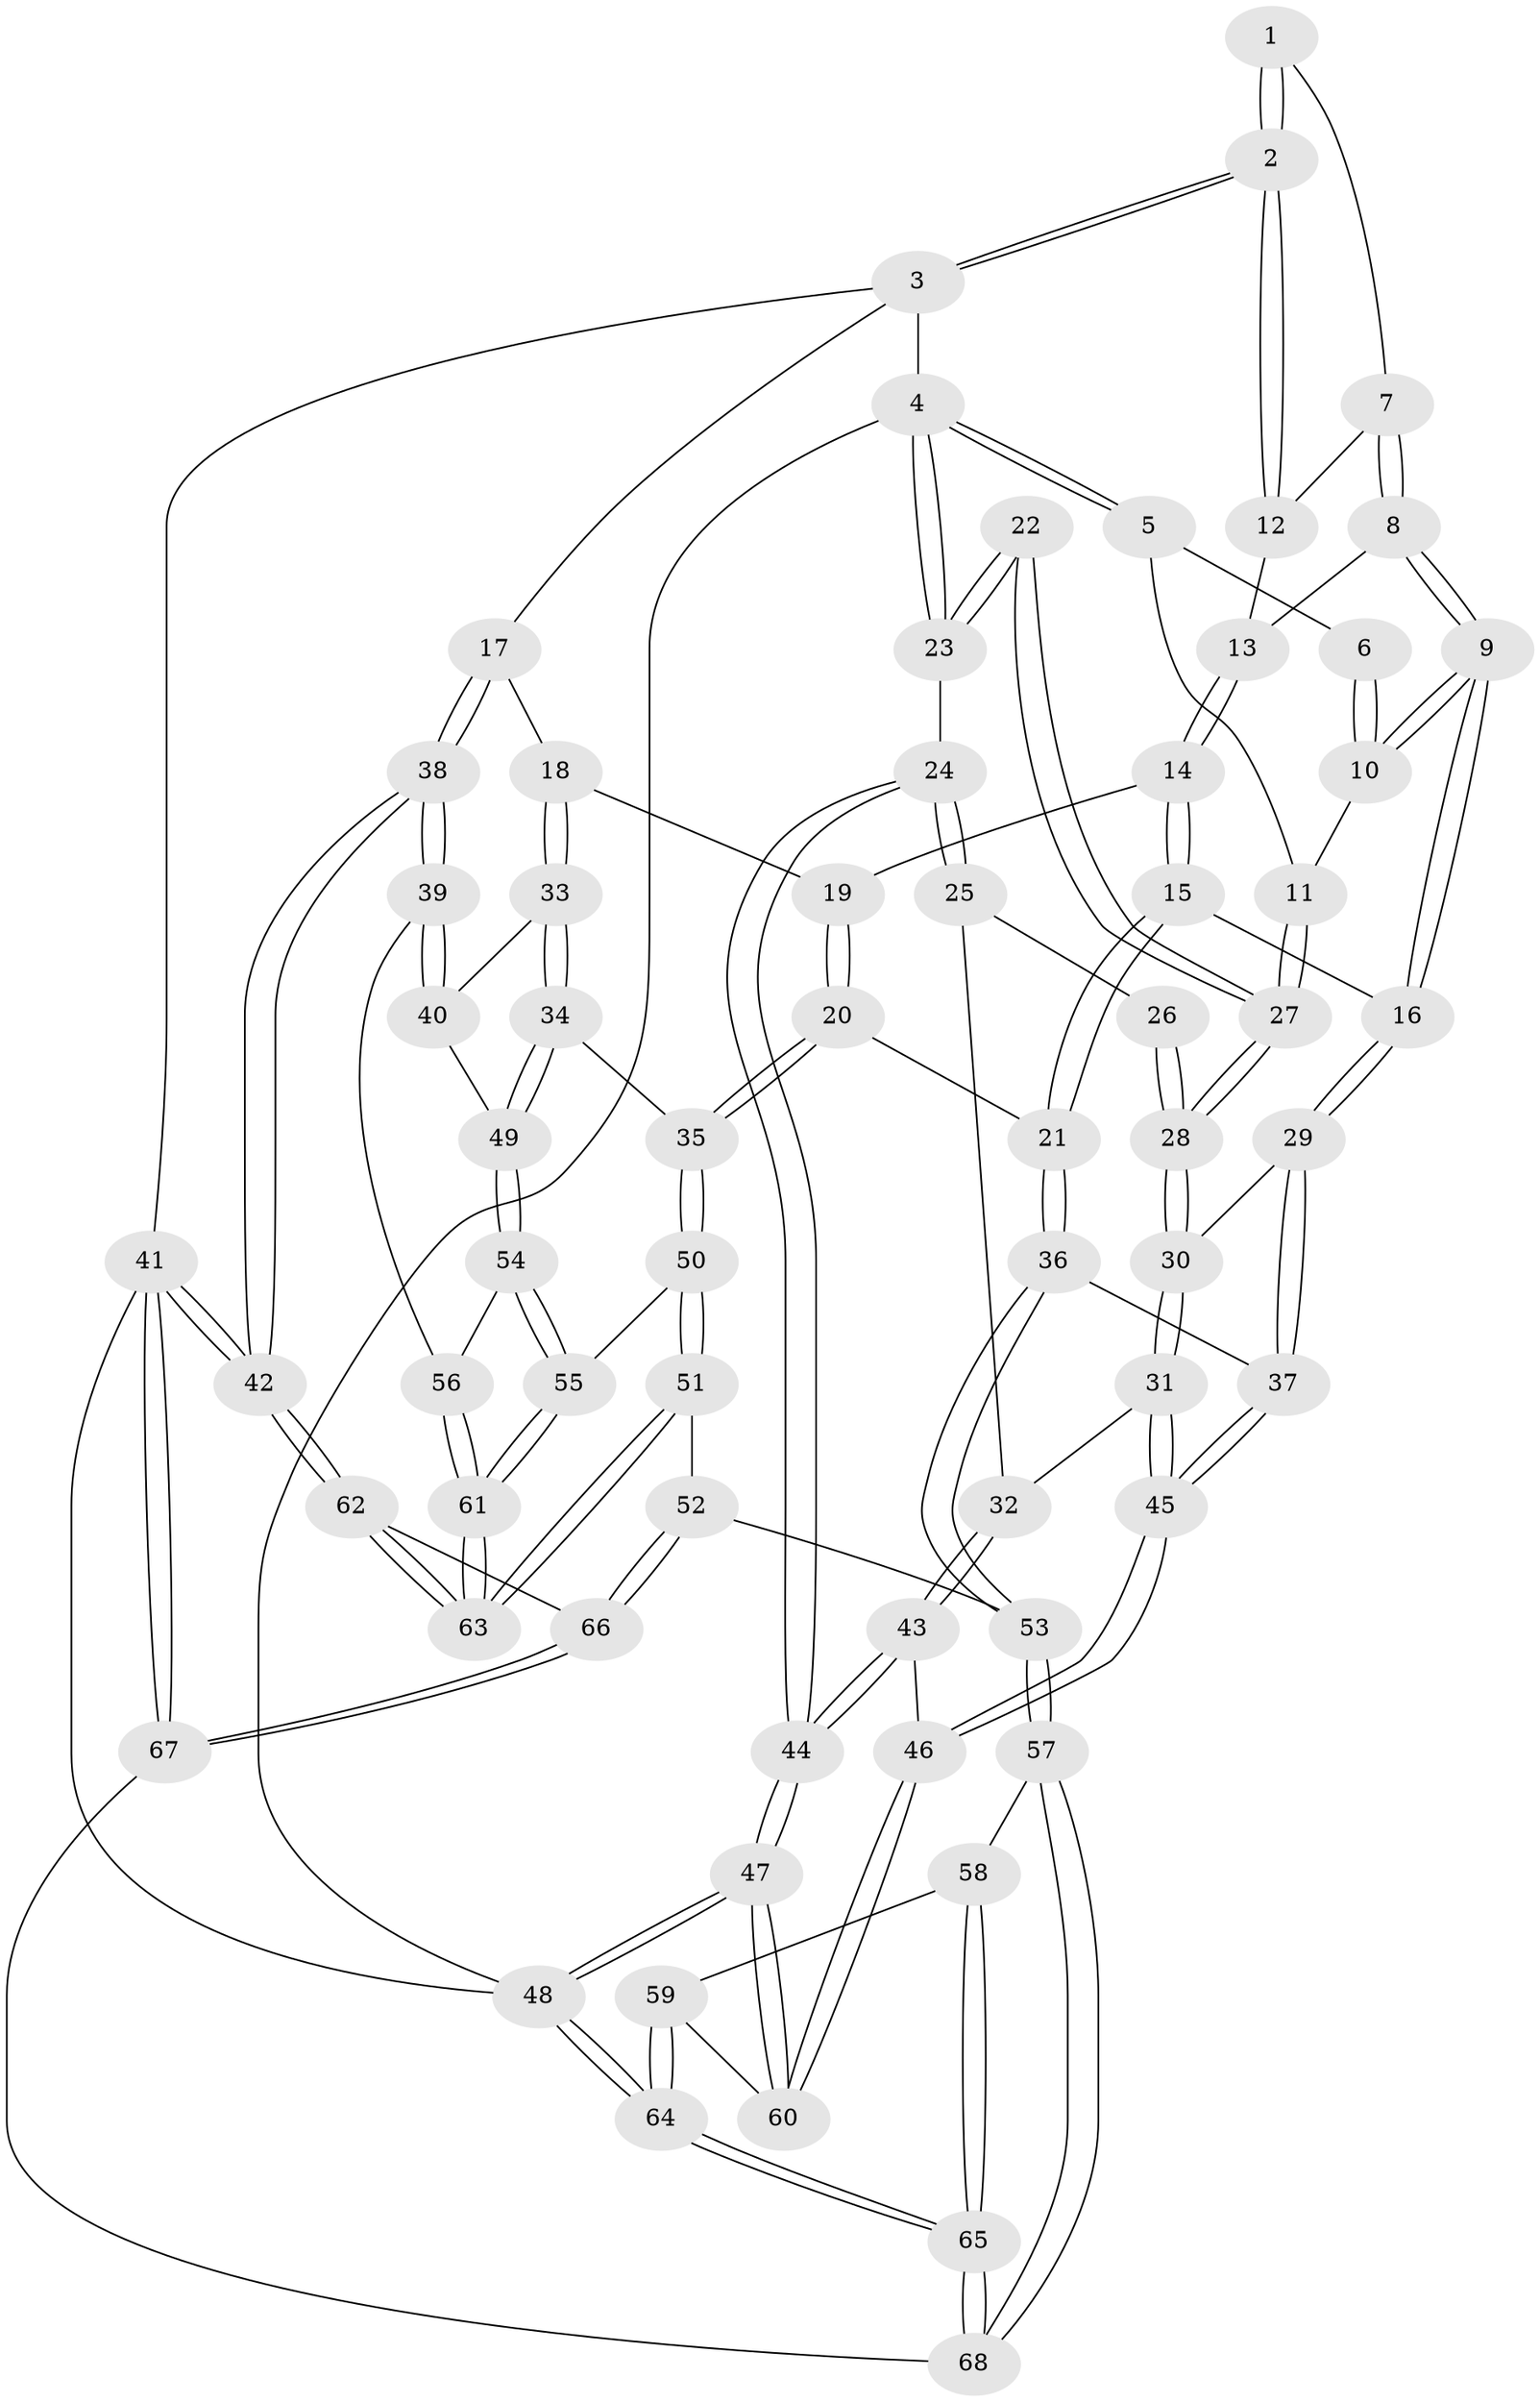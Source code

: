 // Generated by graph-tools (version 1.1) at 2025/38/03/09/25 02:38:25]
// undirected, 68 vertices, 167 edges
graph export_dot {
graph [start="1"]
  node [color=gray90,style=filled];
  1 [pos="+0.4745695448807567+0"];
  2 [pos="+1+0"];
  3 [pos="+1+0"];
  4 [pos="+0+0"];
  5 [pos="+0+0"];
  6 [pos="+0.33638629228680905+0"];
  7 [pos="+0.5143498189472766+0.08687278532914948"];
  8 [pos="+0.5032236694073129+0.11525051775889021"];
  9 [pos="+0.40337221398240647+0.20207033168802105"];
  10 [pos="+0.31492908402290054+0.16473350036167236"];
  11 [pos="+0.23084285458049203+0.18383479284689289"];
  12 [pos="+0.7082278418543525+0.03736268294281939"];
  13 [pos="+0.6316242085812349+0.1802004119425539"];
  14 [pos="+0.6536207175637545+0.22776487346470387"];
  15 [pos="+0.519135735955149+0.34006029157454953"];
  16 [pos="+0.45433039204390924+0.31985531983523635"];
  17 [pos="+1+0"];
  18 [pos="+0.8286893950086573+0.23738781851385693"];
  19 [pos="+0.6945051034120264+0.23734455352257308"];
  20 [pos="+0.6417808990325439+0.4514566266964789"];
  21 [pos="+0.6273233673053927+0.4509396824333706"];
  22 [pos="+0.1804410592900854+0.19388980288999866"];
  23 [pos="+0+0.09483937201728368"];
  24 [pos="+0+0.2125015969522239"];
  25 [pos="+0.02065689588820489+0.29504466591919204"];
  26 [pos="+0.039404340836547425+0.28670035918654885"];
  27 [pos="+0.21840660673972023+0.1948625799145092"];
  28 [pos="+0.19509652243943068+0.29095341524927754"];
  29 [pos="+0.4013407220298013+0.3896904747633103"];
  30 [pos="+0.1886336617745685+0.3306452961705457"];
  31 [pos="+0.1578231679616539+0.39589684558533345"];
  32 [pos="+0.13759060339827814+0.397854671319906"];
  33 [pos="+0.7815117652149427+0.406096935407512"];
  34 [pos="+0.6997296141630698+0.4493370557395291"];
  35 [pos="+0.674592540170324+0.4571864354197079"];
  36 [pos="+0.5322631119702076+0.5821082110764547"];
  37 [pos="+0.3359978481220695+0.5405535922507073"];
  38 [pos="+1+0.4692119557152244"];
  39 [pos="+1+0.5129675887137547"];
  40 [pos="+0.8621074761445121+0.4601177710895353"];
  41 [pos="+1+1"];
  42 [pos="+1+1"];
  43 [pos="+0+0.5299236711614068"];
  44 [pos="+0+0.5436471922355118"];
  45 [pos="+0.2839893495896536+0.5727791179106139"];
  46 [pos="+0.2645612368728706+0.615762614929157"];
  47 [pos="+0+1"];
  48 [pos="+0+1"];
  49 [pos="+0.8061433414039202+0.5657332727212045"];
  50 [pos="+0.7334514779420075+0.6712611674085218"];
  51 [pos="+0.6412535543867913+0.7502818462998654"];
  52 [pos="+0.6402491915584759+0.7508653397203643"];
  53 [pos="+0.5866882975618077+0.7373006343070729"];
  54 [pos="+0.8143313283839974+0.6205977153906893"];
  55 [pos="+0.738943663390816+0.6704403395086267"];
  56 [pos="+0.917579497510707+0.6114068349948888"];
  57 [pos="+0.5030346862124898+0.7805916958733055"];
  58 [pos="+0.36007704371294735+0.7525716246935548"];
  59 [pos="+0.3052769030698242+0.7102693135114171"];
  60 [pos="+0.26282625959969413+0.6570189770541974"];
  61 [pos="+0.9230021411092043+0.7935998062265492"];
  62 [pos="+0.9569832687929183+0.860729645710893"];
  63 [pos="+0.9469197404661359+0.8460715279931"];
  64 [pos="+0.13205519072844696+1"];
  65 [pos="+0.3254421722293896+1"];
  66 [pos="+0.6982389528086583+0.9278372634003643"];
  67 [pos="+0.6158698080811192+1"];
  68 [pos="+0.45078225755253704+1"];
  1 -- 2;
  1 -- 2;
  1 -- 7;
  2 -- 3;
  2 -- 3;
  2 -- 12;
  2 -- 12;
  3 -- 4;
  3 -- 17;
  3 -- 41;
  4 -- 5;
  4 -- 5;
  4 -- 23;
  4 -- 23;
  4 -- 48;
  5 -- 6;
  5 -- 11;
  6 -- 10;
  6 -- 10;
  7 -- 8;
  7 -- 8;
  7 -- 12;
  8 -- 9;
  8 -- 9;
  8 -- 13;
  9 -- 10;
  9 -- 10;
  9 -- 16;
  9 -- 16;
  10 -- 11;
  11 -- 27;
  11 -- 27;
  12 -- 13;
  13 -- 14;
  13 -- 14;
  14 -- 15;
  14 -- 15;
  14 -- 19;
  15 -- 16;
  15 -- 21;
  15 -- 21;
  16 -- 29;
  16 -- 29;
  17 -- 18;
  17 -- 38;
  17 -- 38;
  18 -- 19;
  18 -- 33;
  18 -- 33;
  19 -- 20;
  19 -- 20;
  20 -- 21;
  20 -- 35;
  20 -- 35;
  21 -- 36;
  21 -- 36;
  22 -- 23;
  22 -- 23;
  22 -- 27;
  22 -- 27;
  23 -- 24;
  24 -- 25;
  24 -- 25;
  24 -- 44;
  24 -- 44;
  25 -- 26;
  25 -- 32;
  26 -- 28;
  26 -- 28;
  27 -- 28;
  27 -- 28;
  28 -- 30;
  28 -- 30;
  29 -- 30;
  29 -- 37;
  29 -- 37;
  30 -- 31;
  30 -- 31;
  31 -- 32;
  31 -- 45;
  31 -- 45;
  32 -- 43;
  32 -- 43;
  33 -- 34;
  33 -- 34;
  33 -- 40;
  34 -- 35;
  34 -- 49;
  34 -- 49;
  35 -- 50;
  35 -- 50;
  36 -- 37;
  36 -- 53;
  36 -- 53;
  37 -- 45;
  37 -- 45;
  38 -- 39;
  38 -- 39;
  38 -- 42;
  38 -- 42;
  39 -- 40;
  39 -- 40;
  39 -- 56;
  40 -- 49;
  41 -- 42;
  41 -- 42;
  41 -- 67;
  41 -- 67;
  41 -- 48;
  42 -- 62;
  42 -- 62;
  43 -- 44;
  43 -- 44;
  43 -- 46;
  44 -- 47;
  44 -- 47;
  45 -- 46;
  45 -- 46;
  46 -- 60;
  46 -- 60;
  47 -- 48;
  47 -- 48;
  47 -- 60;
  47 -- 60;
  48 -- 64;
  48 -- 64;
  49 -- 54;
  49 -- 54;
  50 -- 51;
  50 -- 51;
  50 -- 55;
  51 -- 52;
  51 -- 63;
  51 -- 63;
  52 -- 53;
  52 -- 66;
  52 -- 66;
  53 -- 57;
  53 -- 57;
  54 -- 55;
  54 -- 55;
  54 -- 56;
  55 -- 61;
  55 -- 61;
  56 -- 61;
  56 -- 61;
  57 -- 58;
  57 -- 68;
  57 -- 68;
  58 -- 59;
  58 -- 65;
  58 -- 65;
  59 -- 60;
  59 -- 64;
  59 -- 64;
  61 -- 63;
  61 -- 63;
  62 -- 63;
  62 -- 63;
  62 -- 66;
  64 -- 65;
  64 -- 65;
  65 -- 68;
  65 -- 68;
  66 -- 67;
  66 -- 67;
  67 -- 68;
}
